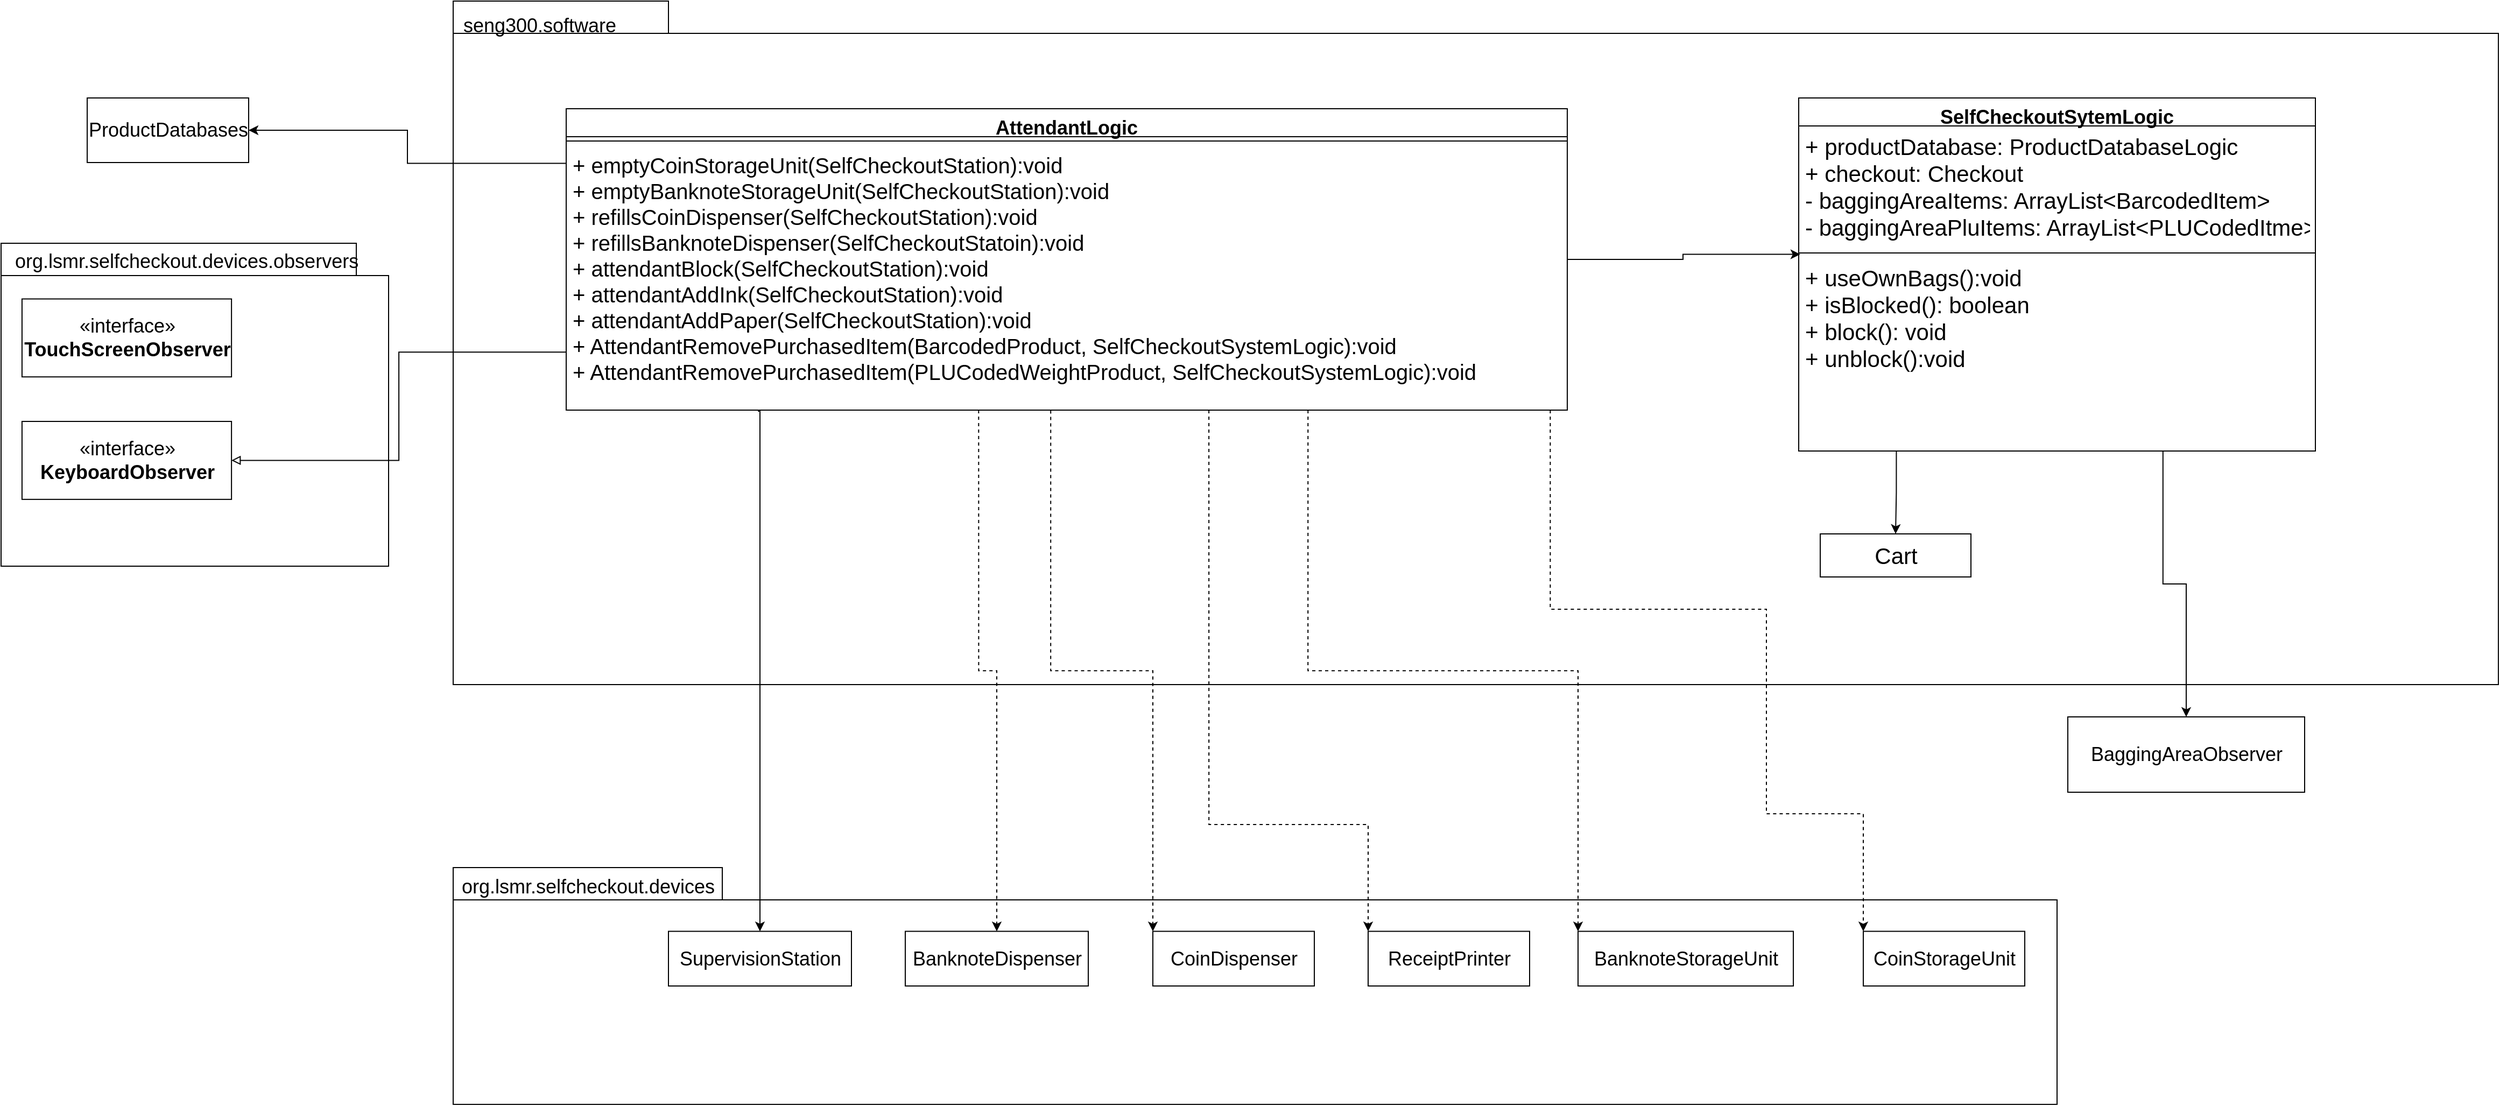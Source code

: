 <mxfile version="17.4.2" type="github">
  <diagram id="JEVat6KXCHiBd-eGgY2s" name="Page-1">
    <mxGraphModel dx="3951" dy="1222" grid="1" gridSize="10" guides="1" tooltips="1" connect="1" arrows="1" fold="1" page="1" pageScale="1" pageWidth="850" pageHeight="1100" math="0" shadow="0">
      <root>
        <mxCell id="0" />
        <mxCell id="1" parent="0" />
        <mxCell id="JJPIzS1Jl6dEuaurSNnn-16" value="" style="group" vertex="1" connectable="0" parent="1">
          <mxGeometry x="-930" y="280" width="360" height="300" as="geometry" />
        </mxCell>
        <mxCell id="JJPIzS1Jl6dEuaurSNnn-30" value="" style="group" vertex="1" connectable="0" parent="JJPIzS1Jl6dEuaurSNnn-16">
          <mxGeometry width="360" height="300" as="geometry" />
        </mxCell>
        <mxCell id="JJPIzS1Jl6dEuaurSNnn-17" value="" style="shape=folder;fontStyle=1;spacingTop=10;tabWidth=350;tabHeight=30;tabPosition=left;html=1;" vertex="1" parent="JJPIzS1Jl6dEuaurSNnn-30">
          <mxGeometry width="360" height="300" as="geometry" />
        </mxCell>
        <mxCell id="JJPIzS1Jl6dEuaurSNnn-18" value="&lt;span style=&quot;font-size: 18px&quot;&gt;org.lsmr.selfcheckout.devices.observers&lt;/span&gt;" style="text;html=1;align=center;verticalAlign=middle;resizable=0;points=[];autosize=1;strokeColor=none;fillColor=none;" vertex="1" parent="JJPIzS1Jl6dEuaurSNnn-30">
          <mxGeometry x="6.545" y="7.317" width="330" height="20" as="geometry" />
        </mxCell>
        <mxCell id="JJPIzS1Jl6dEuaurSNnn-20" value="«interface»&lt;br&gt;&lt;b&gt;TouchScreenObserver&lt;/b&gt;" style="html=1;fontSize=18;" vertex="1" parent="JJPIzS1Jl6dEuaurSNnn-30">
          <mxGeometry x="19.459" y="51.724" width="194.595" height="72.414" as="geometry" />
        </mxCell>
        <mxCell id="JJPIzS1Jl6dEuaurSNnn-29" value="«interface»&lt;br&gt;&lt;b&gt;KeyboardObserver&lt;/b&gt;" style="html=1;fontSize=18;" vertex="1" parent="JJPIzS1Jl6dEuaurSNnn-30">
          <mxGeometry x="19.459" y="165.517" width="194.595" height="72.414" as="geometry" />
        </mxCell>
        <mxCell id="JJPIzS1Jl6dEuaurSNnn-31" value="ProductDatabases" style="html=1;fontSize=18;" vertex="1" parent="1">
          <mxGeometry x="-850" y="145" width="150" height="60" as="geometry" />
        </mxCell>
        <mxCell id="JJPIzS1Jl6dEuaurSNnn-52" value="BaggingAreaObserver" style="html=1;fontSize=18;" vertex="1" parent="1">
          <mxGeometry x="990" y="720" width="220" height="70" as="geometry" />
        </mxCell>
        <mxCell id="JJPIzS1Jl6dEuaurSNnn-1" value="" style="shape=folder;fontStyle=1;spacingTop=10;tabWidth=200;tabHeight=30;tabPosition=left;html=1;" vertex="1" parent="1">
          <mxGeometry x="-510" y="55" width="1900" height="635" as="geometry" />
        </mxCell>
        <mxCell id="JJPIzS1Jl6dEuaurSNnn-3" value="&lt;font style=&quot;font-size: 18px&quot;&gt;seng300.software&lt;/font&gt;" style="text;html=1;align=center;verticalAlign=middle;resizable=0;points=[];autosize=1;strokeColor=none;fillColor=none;" vertex="1" parent="1">
          <mxGeometry x="-510" y="67.698" width="160" height="20" as="geometry" />
        </mxCell>
        <mxCell id="JJPIzS1Jl6dEuaurSNnn-72" style="edgeStyle=orthogonalEdgeStyle;rounded=0;orthogonalLoop=1;jettySize=auto;html=1;entryX=0.003;entryY=-0.015;entryDx=0;entryDy=0;entryPerimeter=0;fontSize=21;endArrow=classic;endFill=1;" edge="1" parent="1" source="JJPIzS1Jl6dEuaurSNnn-33" target="JJPIzS1Jl6dEuaurSNnn-47">
          <mxGeometry relative="1" as="geometry" />
        </mxCell>
        <mxCell id="JJPIzS1Jl6dEuaurSNnn-33" value="AttendantLogic" style="swimlane;fontStyle=1;align=center;verticalAlign=top;childLayout=stackLayout;horizontal=1;startSize=26;horizontalStack=0;resizeParent=1;resizeParentMax=0;resizeLast=0;collapsible=1;marginBottom=0;fontSize=18;" vertex="1" parent="1">
          <mxGeometry x="-405" y="155" width="930" height="280" as="geometry" />
        </mxCell>
        <mxCell id="JJPIzS1Jl6dEuaurSNnn-35" value="" style="line;strokeWidth=1;fillColor=none;align=left;verticalAlign=middle;spacingTop=-1;spacingLeft=3;spacingRight=3;rotatable=0;labelPosition=right;points=[];portConstraint=eastwest;fontSize=18;" vertex="1" parent="JJPIzS1Jl6dEuaurSNnn-33">
          <mxGeometry y="26" width="930" height="8" as="geometry" />
        </mxCell>
        <mxCell id="JJPIzS1Jl6dEuaurSNnn-36" value="+ emptyCoinStorageUnit(SelfCheckoutStation):void&#xa;+ emptyBanknoteStorageUnit(SelfCheckoutStation):void&#xa;+ refillsCoinDispenser(SelfCheckoutStation):void&#xa;+ refillsBanknoteDispenser(SelfCheckoutStatoin):void&#xa;+ attendantBlock(SelfCheckoutStation):void&#xa;+ attendantAddInk(SelfCheckoutStation):void&#xa;+ attendantAddPaper(SelfCheckoutStation):void&#xa;+ AttendantRemovePurchasedItem(BarcodedProduct, SelfCheckoutSystemLogic):void&#xa;+ AttendantRemovePurchasedItem(PLUCodedWeightProduct, SelfCheckoutSystemLogic):void&#xa;" style="text;strokeColor=none;fillColor=none;align=left;verticalAlign=top;spacingLeft=4;spacingRight=4;overflow=hidden;rotatable=0;points=[[0,0.5],[1,0.5]];portConstraint=eastwest;fontSize=20;" vertex="1" parent="JJPIzS1Jl6dEuaurSNnn-33">
          <mxGeometry y="34" width="930" height="246" as="geometry" />
        </mxCell>
        <mxCell id="JJPIzS1Jl6dEuaurSNnn-54" value="&lt;font style=&quot;font-size: 21px&quot;&gt;Cart&lt;/font&gt;" style="html=1;fontSize=18;" vertex="1" parent="1">
          <mxGeometry x="760" y="550" width="140" height="40" as="geometry" />
        </mxCell>
        <mxCell id="JJPIzS1Jl6dEuaurSNnn-44" value="SelfCheckoutSytemLogic" style="swimlane;fontStyle=1;align=center;verticalAlign=top;childLayout=stackLayout;horizontal=1;startSize=26;horizontalStack=0;resizeParent=1;resizeParentMax=0;resizeLast=0;collapsible=1;marginBottom=0;fontSize=18;" vertex="1" parent="1">
          <mxGeometry x="740" y="145" width="480" height="328" as="geometry" />
        </mxCell>
        <mxCell id="JJPIzS1Jl6dEuaurSNnn-45" value="+ productDatabase: ProductDatabaseLogic&#xa;+ checkout: Checkout&#xa;- baggingAreaItems: ArrayList&lt;BarcodedItem&gt;&#xa;- baggingAreaPluItems: ArrayList&lt;PLUCodedItme&gt;" style="text;strokeColor=none;fillColor=none;align=left;verticalAlign=top;spacingLeft=4;spacingRight=4;overflow=hidden;rotatable=0;points=[[0,0.5],[1,0.5]];portConstraint=eastwest;fontSize=21;" vertex="1" parent="JJPIzS1Jl6dEuaurSNnn-44">
          <mxGeometry y="26" width="480" height="114" as="geometry" />
        </mxCell>
        <mxCell id="JJPIzS1Jl6dEuaurSNnn-46" value="" style="line;strokeWidth=1;fillColor=none;align=left;verticalAlign=middle;spacingTop=-1;spacingLeft=3;spacingRight=3;rotatable=0;labelPosition=right;points=[];portConstraint=eastwest;fontSize=18;" vertex="1" parent="JJPIzS1Jl6dEuaurSNnn-44">
          <mxGeometry y="140" width="480" height="8" as="geometry" />
        </mxCell>
        <mxCell id="JJPIzS1Jl6dEuaurSNnn-47" value="+ useOwnBags():void&#xa;+ isBlocked(): boolean&#xa;+ block(): void&#xa;+ unblock():void&#xa;" style="text;strokeColor=none;fillColor=none;align=left;verticalAlign=top;spacingLeft=4;spacingRight=4;overflow=hidden;rotatable=0;points=[[0,0.5],[1,0.5]];portConstraint=eastwest;fontSize=21;" vertex="1" parent="JJPIzS1Jl6dEuaurSNnn-44">
          <mxGeometry y="148" width="480" height="180" as="geometry" />
        </mxCell>
        <mxCell id="JJPIzS1Jl6dEuaurSNnn-55" value="" style="group" vertex="1" connectable="0" parent="1">
          <mxGeometry x="-510" y="860" width="1490" height="220" as="geometry" />
        </mxCell>
        <mxCell id="JJPIzS1Jl6dEuaurSNnn-12" value="" style="shape=folder;fontStyle=1;spacingTop=10;tabWidth=250;tabHeight=30;tabPosition=left;html=1;" vertex="1" parent="JJPIzS1Jl6dEuaurSNnn-55">
          <mxGeometry width="1490" height="220" as="geometry" />
        </mxCell>
        <mxCell id="JJPIzS1Jl6dEuaurSNnn-13" value="&lt;span style=&quot;font-size: 18px&quot;&gt;org.lsmr.selfcheckout.devices&lt;/span&gt;" style="text;html=1;align=center;verticalAlign=middle;resizable=0;points=[];autosize=1;strokeColor=none;fillColor=none;" vertex="1" parent="JJPIzS1Jl6dEuaurSNnn-55">
          <mxGeometry y="8.462" width="250" height="20" as="geometry" />
        </mxCell>
        <mxCell id="JJPIzS1Jl6dEuaurSNnn-32" value="ReceiptPrinter" style="html=1;fontSize=18;" vertex="1" parent="JJPIzS1Jl6dEuaurSNnn-55">
          <mxGeometry x="850" y="59.231" width="150" height="50.769" as="geometry" />
        </mxCell>
        <mxCell id="JJPIzS1Jl6dEuaurSNnn-37" value="BanknoteStorageUnit" style="html=1;fontSize=18;" vertex="1" parent="JJPIzS1Jl6dEuaurSNnn-55">
          <mxGeometry x="1045" y="59.231" width="200" height="50.769" as="geometry" />
        </mxCell>
        <mxCell id="JJPIzS1Jl6dEuaurSNnn-38" value="BanknoteDispenser" style="html=1;fontSize=18;" vertex="1" parent="JJPIzS1Jl6dEuaurSNnn-55">
          <mxGeometry x="420" y="59.231" width="170" height="50.769" as="geometry" />
        </mxCell>
        <mxCell id="JJPIzS1Jl6dEuaurSNnn-48" value="CoinStorageUnit" style="html=1;fontSize=18;" vertex="1" parent="JJPIzS1Jl6dEuaurSNnn-55">
          <mxGeometry x="1310" y="59.231" width="150" height="50.769" as="geometry" />
        </mxCell>
        <mxCell id="JJPIzS1Jl6dEuaurSNnn-49" value="CoinDispenser" style="html=1;fontSize=18;" vertex="1" parent="JJPIzS1Jl6dEuaurSNnn-55">
          <mxGeometry x="650" y="59.231" width="150" height="50.769" as="geometry" />
        </mxCell>
        <mxCell id="JJPIzS1Jl6dEuaurSNnn-53" value="SupervisionStation" style="html=1;fontSize=18;" vertex="1" parent="JJPIzS1Jl6dEuaurSNnn-55">
          <mxGeometry x="200" y="59.231" width="170" height="50.769" as="geometry" />
        </mxCell>
        <mxCell id="JJPIzS1Jl6dEuaurSNnn-58" style="edgeStyle=orthogonalEdgeStyle;rounded=0;orthogonalLoop=1;jettySize=auto;html=1;exitX=0.412;exitY=1;exitDx=0;exitDy=0;entryX=0.5;entryY=0;entryDx=0;entryDy=0;fontSize=21;exitPerimeter=0;dashed=1;" edge="1" parent="1" source="JJPIzS1Jl6dEuaurSNnn-36" target="JJPIzS1Jl6dEuaurSNnn-38">
          <mxGeometry relative="1" as="geometry" />
        </mxCell>
        <mxCell id="JJPIzS1Jl6dEuaurSNnn-59" style="edgeStyle=orthogonalEdgeStyle;rounded=0;orthogonalLoop=1;jettySize=auto;html=1;exitX=0.484;exitY=1.001;exitDx=0;exitDy=0;entryX=0;entryY=0;entryDx=0;entryDy=0;fontSize=21;exitPerimeter=0;dashed=1;" edge="1" parent="1" source="JJPIzS1Jl6dEuaurSNnn-36" target="JJPIzS1Jl6dEuaurSNnn-49">
          <mxGeometry relative="1" as="geometry" />
        </mxCell>
        <mxCell id="JJPIzS1Jl6dEuaurSNnn-57" style="edgeStyle=orthogonalEdgeStyle;rounded=0;orthogonalLoop=1;jettySize=auto;html=1;exitX=0.192;exitY=1;exitDx=0;exitDy=0;fontSize=21;entryX=0.5;entryY=0;entryDx=0;entryDy=0;exitPerimeter=0;" edge="1" parent="1" source="JJPIzS1Jl6dEuaurSNnn-36" target="JJPIzS1Jl6dEuaurSNnn-53">
          <mxGeometry relative="1" as="geometry">
            <Array as="points">
              <mxPoint x="-226" y="436" />
              <mxPoint x="-225" y="436" />
            </Array>
          </mxGeometry>
        </mxCell>
        <mxCell id="JJPIzS1Jl6dEuaurSNnn-60" style="edgeStyle=orthogonalEdgeStyle;rounded=0;orthogonalLoop=1;jettySize=auto;html=1;exitX=0.642;exitY=1;exitDx=0;exitDy=0;entryX=0;entryY=0;entryDx=0;entryDy=0;fontSize=21;exitPerimeter=0;dashed=1;" edge="1" parent="1" source="JJPIzS1Jl6dEuaurSNnn-36" target="JJPIzS1Jl6dEuaurSNnn-32">
          <mxGeometry relative="1" as="geometry">
            <Array as="points">
              <mxPoint x="192" y="820" />
              <mxPoint x="340" y="820" />
            </Array>
          </mxGeometry>
        </mxCell>
        <mxCell id="JJPIzS1Jl6dEuaurSNnn-61" style="edgeStyle=orthogonalEdgeStyle;rounded=0;orthogonalLoop=1;jettySize=auto;html=1;exitX=0.741;exitY=1;exitDx=0;exitDy=0;entryX=0;entryY=0;entryDx=0;entryDy=0;fontSize=21;exitPerimeter=0;dashed=1;" edge="1" parent="1" source="JJPIzS1Jl6dEuaurSNnn-36" target="JJPIzS1Jl6dEuaurSNnn-37">
          <mxGeometry relative="1" as="geometry" />
        </mxCell>
        <mxCell id="JJPIzS1Jl6dEuaurSNnn-63" style="edgeStyle=orthogonalEdgeStyle;rounded=0;orthogonalLoop=1;jettySize=auto;html=1;exitX=0.983;exitY=1;exitDx=0;exitDy=0;entryX=0;entryY=0;entryDx=0;entryDy=0;fontSize=21;exitPerimeter=0;dashed=1;" edge="1" parent="1" source="JJPIzS1Jl6dEuaurSNnn-36" target="JJPIzS1Jl6dEuaurSNnn-48">
          <mxGeometry relative="1" as="geometry">
            <Array as="points">
              <mxPoint x="509" y="620" />
              <mxPoint x="710" y="620" />
              <mxPoint x="710" y="810" />
              <mxPoint x="800" y="810" />
            </Array>
          </mxGeometry>
        </mxCell>
        <mxCell id="JJPIzS1Jl6dEuaurSNnn-67" style="edgeStyle=orthogonalEdgeStyle;rounded=0;orthogonalLoop=1;jettySize=auto;html=1;exitX=0.189;exitY=1.002;exitDx=0;exitDy=0;entryX=0.5;entryY=0;entryDx=0;entryDy=0;fontSize=21;exitPerimeter=0;" edge="1" parent="1" source="JJPIzS1Jl6dEuaurSNnn-47" target="JJPIzS1Jl6dEuaurSNnn-54">
          <mxGeometry relative="1" as="geometry" />
        </mxCell>
        <mxCell id="JJPIzS1Jl6dEuaurSNnn-68" style="edgeStyle=orthogonalEdgeStyle;rounded=0;orthogonalLoop=1;jettySize=auto;html=1;exitX=0.705;exitY=1.002;exitDx=0;exitDy=0;entryX=0.5;entryY=0;entryDx=0;entryDy=0;fontSize=21;exitPerimeter=0;" edge="1" parent="1" source="JJPIzS1Jl6dEuaurSNnn-47" target="JJPIzS1Jl6dEuaurSNnn-52">
          <mxGeometry relative="1" as="geometry" />
        </mxCell>
        <mxCell id="JJPIzS1Jl6dEuaurSNnn-69" style="edgeStyle=orthogonalEdgeStyle;rounded=0;orthogonalLoop=1;jettySize=auto;html=1;exitX=0;exitY=0.068;exitDx=0;exitDy=0;entryX=1;entryY=0.5;entryDx=0;entryDy=0;fontSize=21;exitPerimeter=0;" edge="1" parent="1" source="JJPIzS1Jl6dEuaurSNnn-36" target="JJPIzS1Jl6dEuaurSNnn-31">
          <mxGeometry relative="1" as="geometry" />
        </mxCell>
        <mxCell id="JJPIzS1Jl6dEuaurSNnn-70" style="edgeStyle=orthogonalEdgeStyle;rounded=0;orthogonalLoop=1;jettySize=auto;html=1;exitX=0;exitY=0.781;exitDx=0;exitDy=0;entryX=1;entryY=0.5;entryDx=0;entryDy=0;fontSize=21;exitPerimeter=0;endArrow=block;endFill=0;" edge="1" parent="1" source="JJPIzS1Jl6dEuaurSNnn-36" target="JJPIzS1Jl6dEuaurSNnn-29">
          <mxGeometry relative="1" as="geometry" />
        </mxCell>
      </root>
    </mxGraphModel>
  </diagram>
</mxfile>

